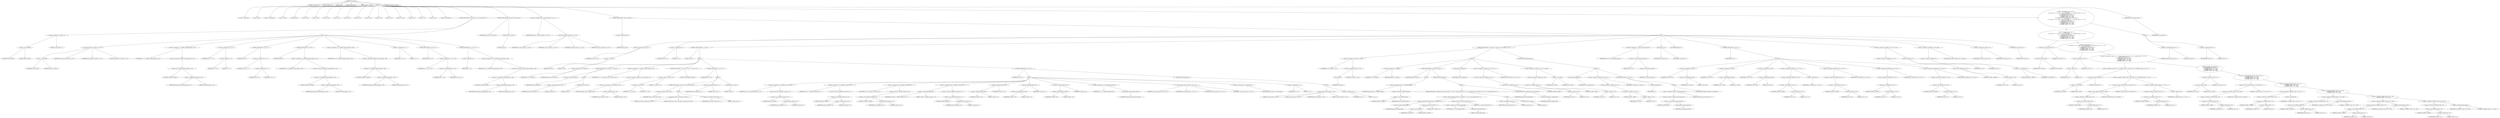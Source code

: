 digraph cache_insert {  
"1000120" [label = "(METHOD,cache_insert)" ]
"1000121" [label = "(PARAM,const char *a1)" ]
"1000122" [label = "(PARAM,_DWORD *a2)" ]
"1000123" [label = "(PARAM,int a3)" ]
"1000124" [label = "(PARAM,unsigned int a4)" ]
"1000125" [label = "(PARAM,unsigned __int16 a5)" ]
"1000126" [label = "(BLOCK,,)" ]
"1000127" [label = "(LOCAL,v7: unsigned int)" ]
"1000128" [label = "(LOCAL,v8: bool)" ]
"1000129" [label = "(LOCAL,v10: unsigned int)" ]
"1000130" [label = "(LOCAL,v11: bool)" ]
"1000131" [label = "(LOCAL,result: int)" ]
"1000132" [label = "(LOCAL,v14: int)" ]
"1000133" [label = "(LOCAL,v15: int)" ]
"1000134" [label = "(LOCAL,v16: int)" ]
"1000135" [label = "(LOCAL,v17: int)" ]
"1000136" [label = "(LOCAL,v18: int)" ]
"1000137" [label = "(LOCAL,v19: int)" ]
"1000138" [label = "(LOCAL,v20: int)" ]
"1000139" [label = "(LOCAL,v21: int)" ]
"1000140" [label = "(LOCAL,v22: int)" ]
"1000141" [label = "(LOCAL,v23: char *)" ]
"1000142" [label = "(LOCAL,v24: int)" ]
"1000143" [label = "(LOCAL,v25: int)" ]
"1000144" [label = "(LOCAL,v26: int)" ]
"1000145" [label = "(LOCAL,v29: _DWORD [ 4 ])" ]
"1000146" [label = "(CONTROL_STRUCTURE,if ( (a5 & 0x980) != 0 ),if ( (a5 & 0x980) != 0 ))" ]
"1000147" [label = "(<operator>.notEquals,(a5 & 0x980) != 0)" ]
"1000148" [label = "(<operator>.and,a5 & 0x980)" ]
"1000149" [label = "(IDENTIFIER,a5,a5 & 0x980)" ]
"1000150" [label = "(LITERAL,0x980,a5 & 0x980)" ]
"1000151" [label = "(LITERAL,0,(a5 & 0x980) != 0)" ]
"1000152" [label = "(BLOCK,,)" ]
"1000153" [label = "(log_query,log_query(a5 | 0x10000, a1, a2, 0))" ]
"1000154" [label = "(<operator>.or,a5 | 0x10000)" ]
"1000155" [label = "(IDENTIFIER,a5,a5 | 0x10000)" ]
"1000156" [label = "(LITERAL,0x10000,a5 | 0x10000)" ]
"1000157" [label = "(IDENTIFIER,a1,log_query(a5 | 0x10000, a1, a2, 0))" ]
"1000158" [label = "(IDENTIFIER,a2,log_query(a5 | 0x10000, a1, a2, 0))" ]
"1000159" [label = "(LITERAL,0,log_query(a5 | 0x10000, a1, a2, 0))" ]
"1000160" [label = "(<operator>.assignment,v7 = *(_DWORD *)(dnsmasq_daemon + 252))" ]
"1000161" [label = "(IDENTIFIER,v7,v7 = *(_DWORD *)(dnsmasq_daemon + 252))" ]
"1000162" [label = "(<operator>.indirection,*(_DWORD *)(dnsmasq_daemon + 252))" ]
"1000163" [label = "(<operator>.cast,(_DWORD *)(dnsmasq_daemon + 252))" ]
"1000164" [label = "(UNKNOWN,_DWORD *,_DWORD *)" ]
"1000165" [label = "(<operator>.addition,dnsmasq_daemon + 252)" ]
"1000166" [label = "(IDENTIFIER,dnsmasq_daemon,dnsmasq_daemon + 252)" ]
"1000167" [label = "(LITERAL,252,dnsmasq_daemon + 252)" ]
"1000168" [label = "(<operator>.assignment,v8 = v7 != 0)" ]
"1000169" [label = "(IDENTIFIER,v8,v8 = v7 != 0)" ]
"1000170" [label = "(<operator>.notEquals,v7 != 0)" ]
"1000171" [label = "(IDENTIFIER,v7,v7 != 0)" ]
"1000172" [label = "(LITERAL,0,v7 != 0)" ]
"1000173" [label = "(CONTROL_STRUCTURE,if ( v7 ),if ( v7 ))" ]
"1000174" [label = "(IDENTIFIER,v7,if ( v7 ))" ]
"1000175" [label = "(<operator>.assignment,v8 = a4 > v7)" ]
"1000176" [label = "(IDENTIFIER,v8,v8 = a4 > v7)" ]
"1000177" [label = "(<operator>.greaterThan,a4 > v7)" ]
"1000178" [label = "(IDENTIFIER,a4,a4 > v7)" ]
"1000179" [label = "(IDENTIFIER,v7,a4 > v7)" ]
"1000180" [label = "(CONTROL_STRUCTURE,if ( v8 ),if ( v8 ))" ]
"1000181" [label = "(IDENTIFIER,v8,if ( v8 ))" ]
"1000182" [label = "(<operator>.assignment,a4 = *(_DWORD *)(dnsmasq_daemon + 252))" ]
"1000183" [label = "(IDENTIFIER,a4,a4 = *(_DWORD *)(dnsmasq_daemon + 252))" ]
"1000184" [label = "(<operator>.indirection,*(_DWORD *)(dnsmasq_daemon + 252))" ]
"1000185" [label = "(<operator>.cast,(_DWORD *)(dnsmasq_daemon + 252))" ]
"1000186" [label = "(UNKNOWN,_DWORD *,_DWORD *)" ]
"1000187" [label = "(<operator>.addition,dnsmasq_daemon + 252)" ]
"1000188" [label = "(IDENTIFIER,dnsmasq_daemon,dnsmasq_daemon + 252)" ]
"1000189" [label = "(LITERAL,252,dnsmasq_daemon + 252)" ]
"1000190" [label = "(<operator>.assignment,v10 = *(_DWORD *)(dnsmasq_daemon + 248))" ]
"1000191" [label = "(IDENTIFIER,v10,v10 = *(_DWORD *)(dnsmasq_daemon + 248))" ]
"1000192" [label = "(<operator>.indirection,*(_DWORD *)(dnsmasq_daemon + 248))" ]
"1000193" [label = "(<operator>.cast,(_DWORD *)(dnsmasq_daemon + 248))" ]
"1000194" [label = "(UNKNOWN,_DWORD *,_DWORD *)" ]
"1000195" [label = "(<operator>.addition,dnsmasq_daemon + 248)" ]
"1000196" [label = "(IDENTIFIER,dnsmasq_daemon,dnsmasq_daemon + 248)" ]
"1000197" [label = "(LITERAL,248,dnsmasq_daemon + 248)" ]
"1000198" [label = "(<operator>.assignment,v11 = 1)" ]
"1000199" [label = "(IDENTIFIER,v11,v11 = 1)" ]
"1000200" [label = "(LITERAL,1,v11 = 1)" ]
"1000201" [label = "(CONTROL_STRUCTURE,if ( v10 ),if ( v10 ))" ]
"1000202" [label = "(IDENTIFIER,v10,if ( v10 ))" ]
"1000203" [label = "(<operator>.assignment,v11 = a4 >= v10)" ]
"1000204" [label = "(IDENTIFIER,v11,v11 = a4 >= v10)" ]
"1000205" [label = "(<operator>.greaterEqualsThan,a4 >= v10)" ]
"1000206" [label = "(IDENTIFIER,a4,a4 >= v10)" ]
"1000207" [label = "(IDENTIFIER,v10,a4 >= v10)" ]
"1000208" [label = "(CONTROL_STRUCTURE,if ( !v11 ),if ( !v11 ))" ]
"1000209" [label = "(<operator>.logicalNot,!v11)" ]
"1000210" [label = "(IDENTIFIER,v11,!v11)" ]
"1000211" [label = "(<operator>.assignment,a4 = *(_DWORD *)(dnsmasq_daemon + 248))" ]
"1000212" [label = "(IDENTIFIER,a4,a4 = *(_DWORD *)(dnsmasq_daemon + 248))" ]
"1000213" [label = "(<operator>.indirection,*(_DWORD *)(dnsmasq_daemon + 248))" ]
"1000214" [label = "(<operator>.cast,(_DWORD *)(dnsmasq_daemon + 248))" ]
"1000215" [label = "(UNKNOWN,_DWORD *,_DWORD *)" ]
"1000216" [label = "(<operator>.addition,dnsmasq_daemon + 248)" ]
"1000217" [label = "(IDENTIFIER,dnsmasq_daemon,dnsmasq_daemon + 248)" ]
"1000218" [label = "(LITERAL,248,dnsmasq_daemon + 248)" ]
"1000219" [label = "(CONTROL_STRUCTURE,if ( insert_error ),if ( insert_error ))" ]
"1000220" [label = "(IDENTIFIER,insert_error,if ( insert_error ))" ]
"1000221" [label = "(RETURN,return 0;,return 0;)" ]
"1000222" [label = "(LITERAL,0,return 0;)" ]
"1000223" [label = "(<operator>.assignment,result = cache_scan_free(a1, a2, a3, a5))" ]
"1000224" [label = "(IDENTIFIER,result,result = cache_scan_free(a1, a2, a3, a5))" ]
"1000225" [label = "(cache_scan_free,cache_scan_free(a1, a2, a3, a5))" ]
"1000226" [label = "(IDENTIFIER,a1,cache_scan_free(a1, a2, a3, a5))" ]
"1000227" [label = "(IDENTIFIER,a2,cache_scan_free(a1, a2, a3, a5))" ]
"1000228" [label = "(IDENTIFIER,a3,cache_scan_free(a1, a2, a3, a5))" ]
"1000229" [label = "(IDENTIFIER,a5,cache_scan_free(a1, a2, a3, a5))" ]
"1000230" [label = "(CONTROL_STRUCTURE,if ( !result ),if ( !result ))" ]
"1000231" [label = "(<operator>.logicalNot,!result)" ]
"1000232" [label = "(IDENTIFIER,result,!result)" ]
"1000233" [label = "(BLOCK,,)" ]
"1000234" [label = "(<operator>.assignment,v14 = a5 & 4)" ]
"1000235" [label = "(IDENTIFIER,v14,v14 = a5 & 4)" ]
"1000236" [label = "(<operator>.and,a5 & 4)" ]
"1000237" [label = "(IDENTIFIER,a5,a5 & 4)" ]
"1000238" [label = "(LITERAL,4,a5 & 4)" ]
"1000239" [label = "(<operator>.assignment,v15 = 0)" ]
"1000240" [label = "(IDENTIFIER,v15,v15 = 0)" ]
"1000241" [label = "(LITERAL,0,v15 = 0)" ]
"1000242" [label = "(CONTROL_STRUCTURE,while ( 1 ),while ( 1 ))" ]
"1000243" [label = "(LITERAL,1,while ( 1 ))" ]
"1000244" [label = "(BLOCK,,)" ]
"1000245" [label = "(<operator>.assignment,v16 = cache_tail)" ]
"1000246" [label = "(IDENTIFIER,v16,v16 = cache_tail)" ]
"1000247" [label = "(IDENTIFIER,cache_tail,v16 = cache_tail)" ]
"1000248" [label = "(CONTROL_STRUCTURE,if ( !cache_tail ),if ( !cache_tail ))" ]
"1000249" [label = "(<operator>.logicalNot,!cache_tail)" ]
"1000250" [label = "(IDENTIFIER,cache_tail,!cache_tail)" ]
"1000251" [label = "(BLOCK,,)" ]
"1000252" [label = "(<operator>.assignment,insert_error = 1)" ]
"1000253" [label = "(IDENTIFIER,insert_error,insert_error = 1)" ]
"1000254" [label = "(LITERAL,1,insert_error = 1)" ]
"1000255" [label = "(RETURN,return 0;,return 0;)" ]
"1000256" [label = "(LITERAL,0,return 0;)" ]
"1000257" [label = "(<operator>.assignment,v17 = *(unsigned __int16 *)(cache_tail + 36))" ]
"1000258" [label = "(IDENTIFIER,v17,v17 = *(unsigned __int16 *)(cache_tail + 36))" ]
"1000259" [label = "(<operator>.indirection,*(unsigned __int16 *)(cache_tail + 36))" ]
"1000260" [label = "(<operator>.cast,(unsigned __int16 *)(cache_tail + 36))" ]
"1000261" [label = "(UNKNOWN,unsigned __int16 *,unsigned __int16 *)" ]
"1000262" [label = "(<operator>.addition,cache_tail + 36)" ]
"1000263" [label = "(IDENTIFIER,cache_tail,cache_tail + 36)" ]
"1000264" [label = "(LITERAL,36,cache_tail + 36)" ]
"1000265" [label = "(CONTROL_STRUCTURE,if ( (v17 & 0xC) == 0 ),if ( (v17 & 0xC) == 0 ))" ]
"1000266" [label = "(<operator>.equals,(v17 & 0xC) == 0)" ]
"1000267" [label = "(<operator>.and,v17 & 0xC)" ]
"1000268" [label = "(IDENTIFIER,v17,v17 & 0xC)" ]
"1000269" [label = "(LITERAL,0xC,v17 & 0xC)" ]
"1000270" [label = "(LITERAL,0,(v17 & 0xC) == 0)" ]
"1000271" [label = "(CONTROL_STRUCTURE,break;,break;)" ]
"1000272" [label = "(CONTROL_STRUCTURE,if ( v15 ),if ( v15 ))" ]
"1000273" [label = "(IDENTIFIER,v15,if ( v15 ))" ]
"1000274" [label = "(BLOCK,,)" ]
"1000275" [label = "(CONTROL_STRUCTURE,if ( !warned_11052 ),if ( !warned_11052 ))" ]
"1000276" [label = "(<operator>.logicalNot,!warned_11052)" ]
"1000277" [label = "(IDENTIFIER,warned_11052,!warned_11052)" ]
"1000278" [label = "(BLOCK,,)" ]
"1000279" [label = "(my_syslog,my_syslog(3, \"Internal error in cache.\"))" ]
"1000280" [label = "(LITERAL,3,my_syslog(3, \"Internal error in cache.\"))" ]
"1000281" [label = "(LITERAL,\"Internal error in cache.\",my_syslog(3, \"Internal error in cache.\"))" ]
"1000282" [label = "(<operator>.assignment,warned_11052 = 1)" ]
"1000283" [label = "(IDENTIFIER,warned_11052,warned_11052 = 1)" ]
"1000284" [label = "(LITERAL,1,warned_11052 = 1)" ]
"1000285" [label = "(<operator>.assignment,insert_error = 1)" ]
"1000286" [label = "(IDENTIFIER,insert_error,insert_error = 1)" ]
"1000287" [label = "(LITERAL,1,insert_error = 1)" ]
"1000288" [label = "(RETURN,return 0;,return 0;)" ]
"1000289" [label = "(LITERAL,0,return 0;)" ]
"1000290" [label = "(CONTROL_STRUCTURE,if ( v14 ),if ( v14 ))" ]
"1000291" [label = "(IDENTIFIER,v14,if ( v14 ))" ]
"1000292" [label = "(BLOCK,,)" ]
"1000293" [label = "(<operator>.assignment,v18 = *(_DWORD *)(cache_tail + 16))" ]
"1000294" [label = "(IDENTIFIER,v18,v18 = *(_DWORD *)(cache_tail + 16))" ]
"1000295" [label = "(<operator>.indirection,*(_DWORD *)(cache_tail + 16))" ]
"1000296" [label = "(<operator>.cast,(_DWORD *)(cache_tail + 16))" ]
"1000297" [label = "(UNKNOWN,_DWORD *,_DWORD *)" ]
"1000298" [label = "(<operator>.addition,cache_tail + 16)" ]
"1000299" [label = "(IDENTIFIER,cache_tail,cache_tail + 16)" ]
"1000300" [label = "(LITERAL,16,cache_tail + 16)" ]
"1000301" [label = "(<operator>.assignment,v19 = *(_DWORD *)(cache_tail + 20))" ]
"1000302" [label = "(IDENTIFIER,v19,v19 = *(_DWORD *)(cache_tail + 20))" ]
"1000303" [label = "(<operator>.indirection,*(_DWORD *)(cache_tail + 20))" ]
"1000304" [label = "(<operator>.cast,(_DWORD *)(cache_tail + 20))" ]
"1000305" [label = "(UNKNOWN,_DWORD *,_DWORD *)" ]
"1000306" [label = "(<operator>.addition,cache_tail + 20)" ]
"1000307" [label = "(IDENTIFIER,cache_tail,cache_tail + 20)" ]
"1000308" [label = "(LITERAL,20,cache_tail + 20)" ]
"1000309" [label = "(<operator>.assignment,v20 = *(_DWORD *)(cache_tail + 24))" ]
"1000310" [label = "(IDENTIFIER,v20,v20 = *(_DWORD *)(cache_tail + 24))" ]
"1000311" [label = "(<operator>.indirection,*(_DWORD *)(cache_tail + 24))" ]
"1000312" [label = "(<operator>.cast,(_DWORD *)(cache_tail + 24))" ]
"1000313" [label = "(UNKNOWN,_DWORD *,_DWORD *)" ]
"1000314" [label = "(<operator>.addition,cache_tail + 24)" ]
"1000315" [label = "(IDENTIFIER,cache_tail,cache_tail + 24)" ]
"1000316" [label = "(LITERAL,24,cache_tail + 24)" ]
"1000317" [label = "(<operator>.assignment,v29[0] = *(_DWORD *)(cache_tail + 12))" ]
"1000318" [label = "(<operator>.indirectIndexAccess,v29[0])" ]
"1000319" [label = "(IDENTIFIER,v29,v29[0] = *(_DWORD *)(cache_tail + 12))" ]
"1000320" [label = "(LITERAL,0,v29[0] = *(_DWORD *)(cache_tail + 12))" ]
"1000321" [label = "(<operator>.indirection,*(_DWORD *)(cache_tail + 12))" ]
"1000322" [label = "(<operator>.cast,(_DWORD *)(cache_tail + 12))" ]
"1000323" [label = "(UNKNOWN,_DWORD *,_DWORD *)" ]
"1000324" [label = "(<operator>.addition,cache_tail + 12)" ]
"1000325" [label = "(IDENTIFIER,cache_tail,cache_tail + 12)" ]
"1000326" [label = "(LITERAL,12,cache_tail + 12)" ]
"1000327" [label = "(<operator>.assignment,v29[1] = v18)" ]
"1000328" [label = "(<operator>.indirectIndexAccess,v29[1])" ]
"1000329" [label = "(IDENTIFIER,v29,v29[1] = v18)" ]
"1000330" [label = "(LITERAL,1,v29[1] = v18)" ]
"1000331" [label = "(IDENTIFIER,v18,v29[1] = v18)" ]
"1000332" [label = "(<operator>.assignment,v29[2] = v19)" ]
"1000333" [label = "(<operator>.indirectIndexAccess,v29[2])" ]
"1000334" [label = "(IDENTIFIER,v29,v29[2] = v19)" ]
"1000335" [label = "(LITERAL,2,v29[2] = v19)" ]
"1000336" [label = "(IDENTIFIER,v19,v29[2] = v19)" ]
"1000337" [label = "(<operator>.assignment,v29[3] = v20)" ]
"1000338" [label = "(<operator>.indirectIndexAccess,v29[3])" ]
"1000339" [label = "(IDENTIFIER,v29,v29[3] = v20)" ]
"1000340" [label = "(LITERAL,3,v29[3] = v20)" ]
"1000341" [label = "(IDENTIFIER,v20,v29[3] = v20)" ]
"1000342" [label = "(<operator>.assignment,v21 = cache_get_name(cache_tail))" ]
"1000343" [label = "(IDENTIFIER,v21,v21 = cache_get_name(cache_tail))" ]
"1000344" [label = "(cache_get_name,cache_get_name(cache_tail))" ]
"1000345" [label = "(IDENTIFIER,cache_tail,cache_get_name(cache_tail))" ]
"1000346" [label = "(cache_scan_free,cache_scan_free(v21, v29, a3, v17))" ]
"1000347" [label = "(IDENTIFIER,v21,cache_scan_free(v21, v29, a3, v17))" ]
"1000348" [label = "(IDENTIFIER,v29,cache_scan_free(v21, v29, a3, v17))" ]
"1000349" [label = "(IDENTIFIER,a3,cache_scan_free(v21, v29, a3, v17))" ]
"1000350" [label = "(IDENTIFIER,v17,cache_scan_free(v21, v29, a3, v17))" ]
"1000351" [label = "(<operator>.preIncrement,++cache_live_freed)" ]
"1000352" [label = "(IDENTIFIER,cache_live_freed,++cache_live_freed)" ]
"1000353" [label = "(<operator>.assignment,v15 = 1)" ]
"1000354" [label = "(IDENTIFIER,v15,v15 = 1)" ]
"1000355" [label = "(LITERAL,1,v15 = 1)" ]
"1000356" [label = "(CONTROL_STRUCTURE,else,else)" ]
"1000357" [label = "(BLOCK,,)" ]
"1000358" [label = "(cache_scan_free,cache_scan_free(0, 0, a3, 0))" ]
"1000359" [label = "(LITERAL,0,cache_scan_free(0, 0, a3, 0))" ]
"1000360" [label = "(LITERAL,0,cache_scan_free(0, 0, a3, 0))" ]
"1000361" [label = "(IDENTIFIER,a3,cache_scan_free(0, 0, a3, 0))" ]
"1000362" [label = "(LITERAL,0,cache_scan_free(0, 0, a3, 0))" ]
"1000363" [label = "(<operator>.assignment,v14 = 1)" ]
"1000364" [label = "(IDENTIFIER,v14,v14 = 1)" ]
"1000365" [label = "(LITERAL,1,v14 = 1)" ]
"1000366" [label = "(CONTROL_STRUCTURE,if ( a1 && strlen(a1) > 0x31 ),if ( a1 && strlen(a1) > 0x31 ))" ]
"1000367" [label = "(<operator>.logicalAnd,a1 && strlen(a1) > 0x31)" ]
"1000368" [label = "(IDENTIFIER,a1,a1 && strlen(a1) > 0x31)" ]
"1000369" [label = "(<operator>.greaterThan,strlen(a1) > 0x31)" ]
"1000370" [label = "(strlen,strlen(a1))" ]
"1000371" [label = "(IDENTIFIER,a1,strlen(a1))" ]
"1000372" [label = "(LITERAL,0x31,strlen(a1) > 0x31)" ]
"1000373" [label = "(BLOCK,,)" ]
"1000374" [label = "(<operator>.assignment,v22 = big_free)" ]
"1000375" [label = "(IDENTIFIER,v22,v22 = big_free)" ]
"1000376" [label = "(IDENTIFIER,big_free,v22 = big_free)" ]
"1000377" [label = "(CONTROL_STRUCTURE,if ( big_free ),if ( big_free ))" ]
"1000378" [label = "(IDENTIFIER,big_free,if ( big_free ))" ]
"1000379" [label = "(BLOCK,,)" ]
"1000380" [label = "(<operator>.assignment,big_free = *(_DWORD *)big_free)" ]
"1000381" [label = "(IDENTIFIER,big_free,big_free = *(_DWORD *)big_free)" ]
"1000382" [label = "(<operator>.indirection,*(_DWORD *)big_free)" ]
"1000383" [label = "(<operator>.cast,(_DWORD *)big_free)" ]
"1000384" [label = "(UNKNOWN,_DWORD *,_DWORD *)" ]
"1000385" [label = "(IDENTIFIER,big_free,(_DWORD *)big_free)" ]
"1000386" [label = "(CONTROL_STRUCTURE,else,else)" ]
"1000387" [label = "(BLOCK,,)" ]
"1000388" [label = "(CONTROL_STRUCTURE,if ( !bignames_left && (a5 & 0x5000) == 0 || (v22 = whine_malloc(1028)) == 0 ),if ( !bignames_left && (a5 & 0x5000) == 0 || (v22 = whine_malloc(1028)) == 0 ))" ]
"1000389" [label = "(<operator>.logicalOr,!bignames_left && (a5 & 0x5000) == 0 || (v22 = whine_malloc(1028)) == 0)" ]
"1000390" [label = "(<operator>.logicalAnd,!bignames_left && (a5 & 0x5000) == 0)" ]
"1000391" [label = "(<operator>.logicalNot,!bignames_left)" ]
"1000392" [label = "(IDENTIFIER,bignames_left,!bignames_left)" ]
"1000393" [label = "(<operator>.equals,(a5 & 0x5000) == 0)" ]
"1000394" [label = "(<operator>.and,a5 & 0x5000)" ]
"1000395" [label = "(IDENTIFIER,a5,a5 & 0x5000)" ]
"1000396" [label = "(LITERAL,0x5000,a5 & 0x5000)" ]
"1000397" [label = "(LITERAL,0,(a5 & 0x5000) == 0)" ]
"1000398" [label = "(<operator>.equals,(v22 = whine_malloc(1028)) == 0)" ]
"1000399" [label = "(<operator>.assignment,v22 = whine_malloc(1028))" ]
"1000400" [label = "(IDENTIFIER,v22,v22 = whine_malloc(1028))" ]
"1000401" [label = "(whine_malloc,whine_malloc(1028))" ]
"1000402" [label = "(LITERAL,1028,whine_malloc(1028))" ]
"1000403" [label = "(LITERAL,0,(v22 = whine_malloc(1028)) == 0)" ]
"1000404" [label = "(BLOCK,,)" ]
"1000405" [label = "(<operator>.assignment,insert_error = 1)" ]
"1000406" [label = "(IDENTIFIER,insert_error,insert_error = 1)" ]
"1000407" [label = "(LITERAL,1,insert_error = 1)" ]
"1000408" [label = "(RETURN,return 0;,return 0;)" ]
"1000409" [label = "(LITERAL,0,return 0;)" ]
"1000410" [label = "(CONTROL_STRUCTURE,if ( bignames_left ),if ( bignames_left ))" ]
"1000411" [label = "(IDENTIFIER,bignames_left,if ( bignames_left ))" ]
"1000412" [label = "(<operator>.preDecrement,--bignames_left)" ]
"1000413" [label = "(IDENTIFIER,bignames_left,--bignames_left)" ]
"1000414" [label = "(cache_unlink,cache_unlink(v16))" ]
"1000415" [label = "(IDENTIFIER,v16,cache_unlink(v16))" ]
"1000416" [label = "(<operator>.assignment,*(_DWORD *)(v16 + 40) = v22)" ]
"1000417" [label = "(<operator>.indirection,*(_DWORD *)(v16 + 40))" ]
"1000418" [label = "(<operator>.cast,(_DWORD *)(v16 + 40))" ]
"1000419" [label = "(UNKNOWN,_DWORD *,_DWORD *)" ]
"1000420" [label = "(<operator>.addition,v16 + 40)" ]
"1000421" [label = "(IDENTIFIER,v16,v16 + 40)" ]
"1000422" [label = "(LITERAL,40,v16 + 40)" ]
"1000423" [label = "(IDENTIFIER,v22,*(_DWORD *)(v16 + 40) = v22)" ]
"1000424" [label = "(<operator>.assignment,*(_WORD *)(v16 + 36) = a5 | 0x200)" ]
"1000425" [label = "(<operator>.indirection,*(_WORD *)(v16 + 36))" ]
"1000426" [label = "(<operator>.cast,(_WORD *)(v16 + 36))" ]
"1000427" [label = "(UNKNOWN,_WORD *,_WORD *)" ]
"1000428" [label = "(<operator>.addition,v16 + 36)" ]
"1000429" [label = "(IDENTIFIER,v16,v16 + 36)" ]
"1000430" [label = "(LITERAL,36,v16 + 36)" ]
"1000431" [label = "(<operator>.or,a5 | 0x200)" ]
"1000432" [label = "(IDENTIFIER,a5,a5 | 0x200)" ]
"1000433" [label = "(LITERAL,0x200,a5 | 0x200)" ]
"1000434" [label = "(CONTROL_STRUCTURE,else,else)" ]
"1000435" [label = "(BLOCK,,)" ]
"1000436" [label = "(cache_unlink,cache_unlink(v16))" ]
"1000437" [label = "(IDENTIFIER,v16,cache_unlink(v16))" ]
"1000438" [label = "(<operator>.assignment,*(_WORD *)(v16 + 36) = a5)" ]
"1000439" [label = "(<operator>.indirection,*(_WORD *)(v16 + 36))" ]
"1000440" [label = "(<operator>.cast,(_WORD *)(v16 + 36))" ]
"1000441" [label = "(UNKNOWN,_WORD *,_WORD *)" ]
"1000442" [label = "(<operator>.addition,v16 + 36)" ]
"1000443" [label = "(IDENTIFIER,v16,v16 + 36)" ]
"1000444" [label = "(LITERAL,36,v16 + 36)" ]
"1000445" [label = "(IDENTIFIER,a5,*(_WORD *)(v16 + 36) = a5)" ]
"1000446" [label = "(CONTROL_STRUCTURE,if ( !a1 ),if ( !a1 ))" ]
"1000447" [label = "(<operator>.logicalNot,!a1)" ]
"1000448" [label = "(IDENTIFIER,a1,!a1)" ]
"1000449" [label = "(BLOCK,,)" ]
"1000450" [label = "(<operator>.assignment,*(_BYTE *)cache_get_name(v16) = 0)" ]
"1000451" [label = "(<operator>.indirection,*(_BYTE *)cache_get_name(v16))" ]
"1000452" [label = "(<operator>.cast,(_BYTE *)cache_get_name(v16))" ]
"1000453" [label = "(UNKNOWN,_BYTE *,_BYTE *)" ]
"1000454" [label = "(cache_get_name,cache_get_name(v16))" ]
"1000455" [label = "(IDENTIFIER,v16,cache_get_name(v16))" ]
"1000456" [label = "(LITERAL,0,*(_BYTE *)cache_get_name(v16) = 0)" ]
"1000457" [label = "(CONTROL_STRUCTURE,goto LABEL_55;,goto LABEL_55;)" ]
"1000458" [label = "(<operator>.assignment,v23 = (char *)cache_get_name(v16))" ]
"1000459" [label = "(IDENTIFIER,v23,v23 = (char *)cache_get_name(v16))" ]
"1000460" [label = "(<operator>.cast,(char *)cache_get_name(v16))" ]
"1000461" [label = "(UNKNOWN,char *,char *)" ]
"1000462" [label = "(cache_get_name,cache_get_name(v16))" ]
"1000463" [label = "(IDENTIFIER,v16,cache_get_name(v16))" ]
"1000464" [label = "(strcpy,strcpy(v23, a1))" ]
"1000465" [label = "(IDENTIFIER,v23,strcpy(v23, a1))" ]
"1000466" [label = "(IDENTIFIER,a1,strcpy(v23, a1))" ]
"1000467" [label = "(JUMP_TARGET,LABEL_55)" ]
"1000468" [label = "(CONTROL_STRUCTURE,if ( a2 ),if ( a2 ))" ]
"1000469" [label = "(IDENTIFIER,a2,if ( a2 ))" ]
"1000470" [label = "(BLOCK,,)" ]
"1000471" [label = "(<operator>.assignment,v24 = a2[1])" ]
"1000472" [label = "(IDENTIFIER,v24,v24 = a2[1])" ]
"1000473" [label = "(<operator>.indirectIndexAccess,a2[1])" ]
"1000474" [label = "(IDENTIFIER,a2,v24 = a2[1])" ]
"1000475" [label = "(LITERAL,1,v24 = a2[1])" ]
"1000476" [label = "(<operator>.assignment,v25 = a2[2])" ]
"1000477" [label = "(IDENTIFIER,v25,v25 = a2[2])" ]
"1000478" [label = "(<operator>.indirectIndexAccess,a2[2])" ]
"1000479" [label = "(IDENTIFIER,a2,v25 = a2[2])" ]
"1000480" [label = "(LITERAL,2,v25 = a2[2])" ]
"1000481" [label = "(<operator>.assignment,v26 = a2[3])" ]
"1000482" [label = "(IDENTIFIER,v26,v26 = a2[3])" ]
"1000483" [label = "(<operator>.indirectIndexAccess,a2[3])" ]
"1000484" [label = "(IDENTIFIER,a2,v26 = a2[3])" ]
"1000485" [label = "(LITERAL,3,v26 = a2[3])" ]
"1000486" [label = "(<operator>.assignment,*(_DWORD *)(v16 + 12) = *a2)" ]
"1000487" [label = "(<operator>.indirection,*(_DWORD *)(v16 + 12))" ]
"1000488" [label = "(<operator>.cast,(_DWORD *)(v16 + 12))" ]
"1000489" [label = "(UNKNOWN,_DWORD *,_DWORD *)" ]
"1000490" [label = "(<operator>.addition,v16 + 12)" ]
"1000491" [label = "(IDENTIFIER,v16,v16 + 12)" ]
"1000492" [label = "(LITERAL,12,v16 + 12)" ]
"1000493" [label = "(<operator>.indirection,*a2)" ]
"1000494" [label = "(IDENTIFIER,a2,*(_DWORD *)(v16 + 12) = *a2)" ]
"1000495" [label = "(<operator>.assignment,*(_DWORD *)(v16 + 16) = v24)" ]
"1000496" [label = "(<operator>.indirection,*(_DWORD *)(v16 + 16))" ]
"1000497" [label = "(<operator>.cast,(_DWORD *)(v16 + 16))" ]
"1000498" [label = "(UNKNOWN,_DWORD *,_DWORD *)" ]
"1000499" [label = "(<operator>.addition,v16 + 16)" ]
"1000500" [label = "(IDENTIFIER,v16,v16 + 16)" ]
"1000501" [label = "(LITERAL,16,v16 + 16)" ]
"1000502" [label = "(IDENTIFIER,v24,*(_DWORD *)(v16 + 16) = v24)" ]
"1000503" [label = "(<operator>.assignment,*(_DWORD *)(v16 + 20) = v25)" ]
"1000504" [label = "(<operator>.indirection,*(_DWORD *)(v16 + 20))" ]
"1000505" [label = "(<operator>.cast,(_DWORD *)(v16 + 20))" ]
"1000506" [label = "(UNKNOWN,_DWORD *,_DWORD *)" ]
"1000507" [label = "(<operator>.addition,v16 + 20)" ]
"1000508" [label = "(IDENTIFIER,v16,v16 + 20)" ]
"1000509" [label = "(LITERAL,20,v16 + 20)" ]
"1000510" [label = "(IDENTIFIER,v25,*(_DWORD *)(v16 + 20) = v25)" ]
"1000511" [label = "(<operator>.assignment,*(_DWORD *)(v16 + 24) = v26)" ]
"1000512" [label = "(<operator>.indirection,*(_DWORD *)(v16 + 24))" ]
"1000513" [label = "(<operator>.cast,(_DWORD *)(v16 + 24))" ]
"1000514" [label = "(UNKNOWN,_DWORD *,_DWORD *)" ]
"1000515" [label = "(<operator>.addition,v16 + 24)" ]
"1000516" [label = "(IDENTIFIER,v16,v16 + 24)" ]
"1000517" [label = "(LITERAL,24,v16 + 24)" ]
"1000518" [label = "(IDENTIFIER,v26,*(_DWORD *)(v16 + 24) = v26)" ]
"1000519" [label = "(<operator>.assignment,*(_DWORD *)(v16 + 28) = a4 + a3)" ]
"1000520" [label = "(<operator>.indirection,*(_DWORD *)(v16 + 28))" ]
"1000521" [label = "(<operator>.cast,(_DWORD *)(v16 + 28))" ]
"1000522" [label = "(UNKNOWN,_DWORD *,_DWORD *)" ]
"1000523" [label = "(<operator>.addition,v16 + 28)" ]
"1000524" [label = "(IDENTIFIER,v16,v16 + 28)" ]
"1000525" [label = "(LITERAL,28,v16 + 28)" ]
"1000526" [label = "(<operator>.addition,a4 + a3)" ]
"1000527" [label = "(IDENTIFIER,a4,a4 + a3)" ]
"1000528" [label = "(IDENTIFIER,a3,a4 + a3)" ]
"1000529" [label = "(<operator>.assignment,*(_DWORD *)v16 = new_chain)" ]
"1000530" [label = "(<operator>.indirection,*(_DWORD *)v16)" ]
"1000531" [label = "(<operator>.cast,(_DWORD *)v16)" ]
"1000532" [label = "(UNKNOWN,_DWORD *,_DWORD *)" ]
"1000533" [label = "(IDENTIFIER,v16,(_DWORD *)v16)" ]
"1000534" [label = "(IDENTIFIER,new_chain,*(_DWORD *)v16 = new_chain)" ]
"1000535" [label = "(<operator>.assignment,new_chain = v16)" ]
"1000536" [label = "(IDENTIFIER,new_chain,new_chain = v16)" ]
"1000537" [label = "(IDENTIFIER,v16,new_chain = v16)" ]
"1000538" [label = "(RETURN,return v16;,return v16;)" ]
"1000539" [label = "(IDENTIFIER,v16,return v16;)" ]
"1000540" [label = "(CONTROL_STRUCTURE,if ( (a5 & 0x180) == 0\n    || (a5 & 8) == 0\n    || ((a5 & 0x80) == 0 || (*(_WORD *)(result + 36) & 0x80) == 0 || *(_DWORD *)(result + 12) != *a2)\n    && ((a5 & 0x100) == 0\n     || (*(_WORD *)(result + 36) & 0x100) == 0\n     || *(_DWORD *)(result + 12) != *a2\n     || *(_DWORD *)(result + 16) != a2[1]\n     || *(_DWORD *)(result + 20) != a2[2]\n     || *(_DWORD *)(result + 24) != a2[3]) ),if ( (a5 & 0x180) == 0\n    || (a5 & 8) == 0\n    || ((a5 & 0x80) == 0 || (*(_WORD *)(result + 36) & 0x80) == 0 || *(_DWORD *)(result + 12) != *a2)\n    && ((a5 & 0x100) == 0\n     || (*(_WORD *)(result + 36) & 0x100) == 0\n     || *(_DWORD *)(result + 12) != *a2\n     || *(_DWORD *)(result + 16) != a2[1]\n     || *(_DWORD *)(result + 20) != a2[2]\n     || *(_DWORD *)(result + 24) != a2[3]) ))" ]
"1000541" [label = "(<operator>.logicalOr,(a5 & 0x180) == 0\n    || (a5 & 8) == 0\n    || ((a5 & 0x80) == 0 || (*(_WORD *)(result + 36) & 0x80) == 0 || *(_DWORD *)(result + 12) != *a2)\n    && ((a5 & 0x100) == 0\n     || (*(_WORD *)(result + 36) & 0x100) == 0\n     || *(_DWORD *)(result + 12) != *a2\n     || *(_DWORD *)(result + 16) != a2[1]\n     || *(_DWORD *)(result + 20) != a2[2]\n     || *(_DWORD *)(result + 24) != a2[3]))" ]
"1000542" [label = "(<operator>.equals,(a5 & 0x180) == 0)" ]
"1000543" [label = "(<operator>.and,a5 & 0x180)" ]
"1000544" [label = "(IDENTIFIER,a5,a5 & 0x180)" ]
"1000545" [label = "(LITERAL,0x180,a5 & 0x180)" ]
"1000546" [label = "(LITERAL,0,(a5 & 0x180) == 0)" ]
"1000547" [label = "(<operator>.logicalOr,(a5 & 8) == 0\n    || ((a5 & 0x80) == 0 || (*(_WORD *)(result + 36) & 0x80) == 0 || *(_DWORD *)(result + 12) != *a2)\n    && ((a5 & 0x100) == 0\n     || (*(_WORD *)(result + 36) & 0x100) == 0\n     || *(_DWORD *)(result + 12) != *a2\n     || *(_DWORD *)(result + 16) != a2[1]\n     || *(_DWORD *)(result + 20) != a2[2]\n     || *(_DWORD *)(result + 24) != a2[3]))" ]
"1000548" [label = "(<operator>.equals,(a5 & 8) == 0)" ]
"1000549" [label = "(<operator>.and,a5 & 8)" ]
"1000550" [label = "(IDENTIFIER,a5,a5 & 8)" ]
"1000551" [label = "(LITERAL,8,a5 & 8)" ]
"1000552" [label = "(LITERAL,0,(a5 & 8) == 0)" ]
"1000553" [label = "(<operator>.logicalAnd,((a5 & 0x80) == 0 || (*(_WORD *)(result + 36) & 0x80) == 0 || *(_DWORD *)(result + 12) != *a2)\n    && ((a5 & 0x100) == 0\n     || (*(_WORD *)(result + 36) & 0x100) == 0\n     || *(_DWORD *)(result + 12) != *a2\n     || *(_DWORD *)(result + 16) != a2[1]\n     || *(_DWORD *)(result + 20) != a2[2]\n     || *(_DWORD *)(result + 24) != a2[3]))" ]
"1000554" [label = "(<operator>.logicalOr,(a5 & 0x80) == 0 || (*(_WORD *)(result + 36) & 0x80) == 0 || *(_DWORD *)(result + 12) != *a2)" ]
"1000555" [label = "(<operator>.equals,(a5 & 0x80) == 0)" ]
"1000556" [label = "(<operator>.and,a5 & 0x80)" ]
"1000557" [label = "(IDENTIFIER,a5,a5 & 0x80)" ]
"1000558" [label = "(LITERAL,0x80,a5 & 0x80)" ]
"1000559" [label = "(LITERAL,0,(a5 & 0x80) == 0)" ]
"1000560" [label = "(<operator>.logicalOr,(*(_WORD *)(result + 36) & 0x80) == 0 || *(_DWORD *)(result + 12) != *a2)" ]
"1000561" [label = "(<operator>.equals,(*(_WORD *)(result + 36) & 0x80) == 0)" ]
"1000562" [label = "(<operator>.and,*(_WORD *)(result + 36) & 0x80)" ]
"1000563" [label = "(<operator>.indirection,*(_WORD *)(result + 36))" ]
"1000564" [label = "(<operator>.cast,(_WORD *)(result + 36))" ]
"1000565" [label = "(UNKNOWN,_WORD *,_WORD *)" ]
"1000566" [label = "(<operator>.addition,result + 36)" ]
"1000567" [label = "(IDENTIFIER,result,result + 36)" ]
"1000568" [label = "(LITERAL,36,result + 36)" ]
"1000569" [label = "(LITERAL,0x80,*(_WORD *)(result + 36) & 0x80)" ]
"1000570" [label = "(LITERAL,0,(*(_WORD *)(result + 36) & 0x80) == 0)" ]
"1000571" [label = "(<operator>.notEquals,*(_DWORD *)(result + 12) != *a2)" ]
"1000572" [label = "(<operator>.indirection,*(_DWORD *)(result + 12))" ]
"1000573" [label = "(<operator>.cast,(_DWORD *)(result + 12))" ]
"1000574" [label = "(UNKNOWN,_DWORD *,_DWORD *)" ]
"1000575" [label = "(<operator>.addition,result + 12)" ]
"1000576" [label = "(IDENTIFIER,result,result + 12)" ]
"1000577" [label = "(LITERAL,12,result + 12)" ]
"1000578" [label = "(<operator>.indirection,*a2)" ]
"1000579" [label = "(IDENTIFIER,a2,*(_DWORD *)(result + 12) != *a2)" ]
"1000580" [label = "(<operator>.logicalOr,(a5 & 0x100) == 0\n     || (*(_WORD *)(result + 36) & 0x100) == 0\n     || *(_DWORD *)(result + 12) != *a2\n     || *(_DWORD *)(result + 16) != a2[1]\n     || *(_DWORD *)(result + 20) != a2[2]\n     || *(_DWORD *)(result + 24) != a2[3])" ]
"1000581" [label = "(<operator>.equals,(a5 & 0x100) == 0)" ]
"1000582" [label = "(<operator>.and,a5 & 0x100)" ]
"1000583" [label = "(IDENTIFIER,a5,a5 & 0x100)" ]
"1000584" [label = "(LITERAL,0x100,a5 & 0x100)" ]
"1000585" [label = "(LITERAL,0,(a5 & 0x100) == 0)" ]
"1000586" [label = "(<operator>.logicalOr,(*(_WORD *)(result + 36) & 0x100) == 0\n     || *(_DWORD *)(result + 12) != *a2\n     || *(_DWORD *)(result + 16) != a2[1]\n     || *(_DWORD *)(result + 20) != a2[2]\n     || *(_DWORD *)(result + 24) != a2[3])" ]
"1000587" [label = "(<operator>.equals,(*(_WORD *)(result + 36) & 0x100) == 0)" ]
"1000588" [label = "(<operator>.and,*(_WORD *)(result + 36) & 0x100)" ]
"1000589" [label = "(<operator>.indirection,*(_WORD *)(result + 36))" ]
"1000590" [label = "(<operator>.cast,(_WORD *)(result + 36))" ]
"1000591" [label = "(UNKNOWN,_WORD *,_WORD *)" ]
"1000592" [label = "(<operator>.addition,result + 36)" ]
"1000593" [label = "(IDENTIFIER,result,result + 36)" ]
"1000594" [label = "(LITERAL,36,result + 36)" ]
"1000595" [label = "(LITERAL,0x100,*(_WORD *)(result + 36) & 0x100)" ]
"1000596" [label = "(LITERAL,0,(*(_WORD *)(result + 36) & 0x100) == 0)" ]
"1000597" [label = "(<operator>.logicalOr,*(_DWORD *)(result + 12) != *a2\n     || *(_DWORD *)(result + 16) != a2[1]\n     || *(_DWORD *)(result + 20) != a2[2]\n     || *(_DWORD *)(result + 24) != a2[3])" ]
"1000598" [label = "(<operator>.notEquals,*(_DWORD *)(result + 12) != *a2)" ]
"1000599" [label = "(<operator>.indirection,*(_DWORD *)(result + 12))" ]
"1000600" [label = "(<operator>.cast,(_DWORD *)(result + 12))" ]
"1000601" [label = "(UNKNOWN,_DWORD *,_DWORD *)" ]
"1000602" [label = "(<operator>.addition,result + 12)" ]
"1000603" [label = "(IDENTIFIER,result,result + 12)" ]
"1000604" [label = "(LITERAL,12,result + 12)" ]
"1000605" [label = "(<operator>.indirection,*a2)" ]
"1000606" [label = "(IDENTIFIER,a2,*(_DWORD *)(result + 12) != *a2)" ]
"1000607" [label = "(<operator>.logicalOr,*(_DWORD *)(result + 16) != a2[1]\n     || *(_DWORD *)(result + 20) != a2[2]\n     || *(_DWORD *)(result + 24) != a2[3])" ]
"1000608" [label = "(<operator>.notEquals,*(_DWORD *)(result + 16) != a2[1])" ]
"1000609" [label = "(<operator>.indirection,*(_DWORD *)(result + 16))" ]
"1000610" [label = "(<operator>.cast,(_DWORD *)(result + 16))" ]
"1000611" [label = "(UNKNOWN,_DWORD *,_DWORD *)" ]
"1000612" [label = "(<operator>.addition,result + 16)" ]
"1000613" [label = "(IDENTIFIER,result,result + 16)" ]
"1000614" [label = "(LITERAL,16,result + 16)" ]
"1000615" [label = "(<operator>.indirectIndexAccess,a2[1])" ]
"1000616" [label = "(IDENTIFIER,a2,*(_DWORD *)(result + 16) != a2[1])" ]
"1000617" [label = "(LITERAL,1,*(_DWORD *)(result + 16) != a2[1])" ]
"1000618" [label = "(<operator>.logicalOr,*(_DWORD *)(result + 20) != a2[2]\n     || *(_DWORD *)(result + 24) != a2[3])" ]
"1000619" [label = "(<operator>.notEquals,*(_DWORD *)(result + 20) != a2[2])" ]
"1000620" [label = "(<operator>.indirection,*(_DWORD *)(result + 20))" ]
"1000621" [label = "(<operator>.cast,(_DWORD *)(result + 20))" ]
"1000622" [label = "(UNKNOWN,_DWORD *,_DWORD *)" ]
"1000623" [label = "(<operator>.addition,result + 20)" ]
"1000624" [label = "(IDENTIFIER,result,result + 20)" ]
"1000625" [label = "(LITERAL,20,result + 20)" ]
"1000626" [label = "(<operator>.indirectIndexAccess,a2[2])" ]
"1000627" [label = "(IDENTIFIER,a2,*(_DWORD *)(result + 20) != a2[2])" ]
"1000628" [label = "(LITERAL,2,*(_DWORD *)(result + 20) != a2[2])" ]
"1000629" [label = "(<operator>.notEquals,*(_DWORD *)(result + 24) != a2[3])" ]
"1000630" [label = "(<operator>.indirection,*(_DWORD *)(result + 24))" ]
"1000631" [label = "(<operator>.cast,(_DWORD *)(result + 24))" ]
"1000632" [label = "(UNKNOWN,_DWORD *,_DWORD *)" ]
"1000633" [label = "(<operator>.addition,result + 24)" ]
"1000634" [label = "(IDENTIFIER,result,result + 24)" ]
"1000635" [label = "(LITERAL,24,result + 24)" ]
"1000636" [label = "(<operator>.indirectIndexAccess,a2[3])" ]
"1000637" [label = "(IDENTIFIER,a2,*(_DWORD *)(result + 24) != a2[3])" ]
"1000638" [label = "(LITERAL,3,*(_DWORD *)(result + 24) != a2[3])" ]
"1000639" [label = "(BLOCK,,)" ]
"1000640" [label = "(<operator>.assignment,insert_error = 1)" ]
"1000641" [label = "(IDENTIFIER,insert_error,insert_error = 1)" ]
"1000642" [label = "(LITERAL,1,insert_error = 1)" ]
"1000643" [label = "(<operator>.assignment,result = 0)" ]
"1000644" [label = "(IDENTIFIER,result,result = 0)" ]
"1000645" [label = "(LITERAL,0,result = 0)" ]
"1000646" [label = "(RETURN,return result;,return result;)" ]
"1000647" [label = "(IDENTIFIER,result,return result;)" ]
"1000648" [label = "(METHOD_RETURN,int __fastcall)" ]
  "1000120" -> "1000121" 
  "1000120" -> "1000122" 
  "1000120" -> "1000123" 
  "1000120" -> "1000124" 
  "1000120" -> "1000125" 
  "1000120" -> "1000126" 
  "1000120" -> "1000648" 
  "1000126" -> "1000127" 
  "1000126" -> "1000128" 
  "1000126" -> "1000129" 
  "1000126" -> "1000130" 
  "1000126" -> "1000131" 
  "1000126" -> "1000132" 
  "1000126" -> "1000133" 
  "1000126" -> "1000134" 
  "1000126" -> "1000135" 
  "1000126" -> "1000136" 
  "1000126" -> "1000137" 
  "1000126" -> "1000138" 
  "1000126" -> "1000139" 
  "1000126" -> "1000140" 
  "1000126" -> "1000141" 
  "1000126" -> "1000142" 
  "1000126" -> "1000143" 
  "1000126" -> "1000144" 
  "1000126" -> "1000145" 
  "1000126" -> "1000146" 
  "1000126" -> "1000219" 
  "1000126" -> "1000223" 
  "1000126" -> "1000230" 
  "1000126" -> "1000540" 
  "1000126" -> "1000646" 
  "1000146" -> "1000147" 
  "1000146" -> "1000152" 
  "1000147" -> "1000148" 
  "1000147" -> "1000151" 
  "1000148" -> "1000149" 
  "1000148" -> "1000150" 
  "1000152" -> "1000153" 
  "1000152" -> "1000160" 
  "1000152" -> "1000168" 
  "1000152" -> "1000173" 
  "1000152" -> "1000180" 
  "1000152" -> "1000190" 
  "1000152" -> "1000198" 
  "1000152" -> "1000201" 
  "1000152" -> "1000208" 
  "1000153" -> "1000154" 
  "1000153" -> "1000157" 
  "1000153" -> "1000158" 
  "1000153" -> "1000159" 
  "1000154" -> "1000155" 
  "1000154" -> "1000156" 
  "1000160" -> "1000161" 
  "1000160" -> "1000162" 
  "1000162" -> "1000163" 
  "1000163" -> "1000164" 
  "1000163" -> "1000165" 
  "1000165" -> "1000166" 
  "1000165" -> "1000167" 
  "1000168" -> "1000169" 
  "1000168" -> "1000170" 
  "1000170" -> "1000171" 
  "1000170" -> "1000172" 
  "1000173" -> "1000174" 
  "1000173" -> "1000175" 
  "1000175" -> "1000176" 
  "1000175" -> "1000177" 
  "1000177" -> "1000178" 
  "1000177" -> "1000179" 
  "1000180" -> "1000181" 
  "1000180" -> "1000182" 
  "1000182" -> "1000183" 
  "1000182" -> "1000184" 
  "1000184" -> "1000185" 
  "1000185" -> "1000186" 
  "1000185" -> "1000187" 
  "1000187" -> "1000188" 
  "1000187" -> "1000189" 
  "1000190" -> "1000191" 
  "1000190" -> "1000192" 
  "1000192" -> "1000193" 
  "1000193" -> "1000194" 
  "1000193" -> "1000195" 
  "1000195" -> "1000196" 
  "1000195" -> "1000197" 
  "1000198" -> "1000199" 
  "1000198" -> "1000200" 
  "1000201" -> "1000202" 
  "1000201" -> "1000203" 
  "1000203" -> "1000204" 
  "1000203" -> "1000205" 
  "1000205" -> "1000206" 
  "1000205" -> "1000207" 
  "1000208" -> "1000209" 
  "1000208" -> "1000211" 
  "1000209" -> "1000210" 
  "1000211" -> "1000212" 
  "1000211" -> "1000213" 
  "1000213" -> "1000214" 
  "1000214" -> "1000215" 
  "1000214" -> "1000216" 
  "1000216" -> "1000217" 
  "1000216" -> "1000218" 
  "1000219" -> "1000220" 
  "1000219" -> "1000221" 
  "1000221" -> "1000222" 
  "1000223" -> "1000224" 
  "1000223" -> "1000225" 
  "1000225" -> "1000226" 
  "1000225" -> "1000227" 
  "1000225" -> "1000228" 
  "1000225" -> "1000229" 
  "1000230" -> "1000231" 
  "1000230" -> "1000233" 
  "1000231" -> "1000232" 
  "1000233" -> "1000234" 
  "1000233" -> "1000239" 
  "1000233" -> "1000242" 
  "1000233" -> "1000366" 
  "1000233" -> "1000458" 
  "1000233" -> "1000464" 
  "1000233" -> "1000467" 
  "1000233" -> "1000468" 
  "1000233" -> "1000519" 
  "1000233" -> "1000529" 
  "1000233" -> "1000535" 
  "1000233" -> "1000538" 
  "1000234" -> "1000235" 
  "1000234" -> "1000236" 
  "1000236" -> "1000237" 
  "1000236" -> "1000238" 
  "1000239" -> "1000240" 
  "1000239" -> "1000241" 
  "1000242" -> "1000243" 
  "1000242" -> "1000244" 
  "1000244" -> "1000245" 
  "1000244" -> "1000248" 
  "1000244" -> "1000257" 
  "1000244" -> "1000265" 
  "1000244" -> "1000272" 
  "1000244" -> "1000290" 
  "1000245" -> "1000246" 
  "1000245" -> "1000247" 
  "1000248" -> "1000249" 
  "1000248" -> "1000251" 
  "1000249" -> "1000250" 
  "1000251" -> "1000252" 
  "1000251" -> "1000255" 
  "1000252" -> "1000253" 
  "1000252" -> "1000254" 
  "1000255" -> "1000256" 
  "1000257" -> "1000258" 
  "1000257" -> "1000259" 
  "1000259" -> "1000260" 
  "1000260" -> "1000261" 
  "1000260" -> "1000262" 
  "1000262" -> "1000263" 
  "1000262" -> "1000264" 
  "1000265" -> "1000266" 
  "1000265" -> "1000271" 
  "1000266" -> "1000267" 
  "1000266" -> "1000270" 
  "1000267" -> "1000268" 
  "1000267" -> "1000269" 
  "1000272" -> "1000273" 
  "1000272" -> "1000274" 
  "1000274" -> "1000275" 
  "1000274" -> "1000285" 
  "1000274" -> "1000288" 
  "1000275" -> "1000276" 
  "1000275" -> "1000278" 
  "1000276" -> "1000277" 
  "1000278" -> "1000279" 
  "1000278" -> "1000282" 
  "1000279" -> "1000280" 
  "1000279" -> "1000281" 
  "1000282" -> "1000283" 
  "1000282" -> "1000284" 
  "1000285" -> "1000286" 
  "1000285" -> "1000287" 
  "1000288" -> "1000289" 
  "1000290" -> "1000291" 
  "1000290" -> "1000292" 
  "1000290" -> "1000356" 
  "1000292" -> "1000293" 
  "1000292" -> "1000301" 
  "1000292" -> "1000309" 
  "1000292" -> "1000317" 
  "1000292" -> "1000327" 
  "1000292" -> "1000332" 
  "1000292" -> "1000337" 
  "1000292" -> "1000342" 
  "1000292" -> "1000346" 
  "1000292" -> "1000351" 
  "1000292" -> "1000353" 
  "1000293" -> "1000294" 
  "1000293" -> "1000295" 
  "1000295" -> "1000296" 
  "1000296" -> "1000297" 
  "1000296" -> "1000298" 
  "1000298" -> "1000299" 
  "1000298" -> "1000300" 
  "1000301" -> "1000302" 
  "1000301" -> "1000303" 
  "1000303" -> "1000304" 
  "1000304" -> "1000305" 
  "1000304" -> "1000306" 
  "1000306" -> "1000307" 
  "1000306" -> "1000308" 
  "1000309" -> "1000310" 
  "1000309" -> "1000311" 
  "1000311" -> "1000312" 
  "1000312" -> "1000313" 
  "1000312" -> "1000314" 
  "1000314" -> "1000315" 
  "1000314" -> "1000316" 
  "1000317" -> "1000318" 
  "1000317" -> "1000321" 
  "1000318" -> "1000319" 
  "1000318" -> "1000320" 
  "1000321" -> "1000322" 
  "1000322" -> "1000323" 
  "1000322" -> "1000324" 
  "1000324" -> "1000325" 
  "1000324" -> "1000326" 
  "1000327" -> "1000328" 
  "1000327" -> "1000331" 
  "1000328" -> "1000329" 
  "1000328" -> "1000330" 
  "1000332" -> "1000333" 
  "1000332" -> "1000336" 
  "1000333" -> "1000334" 
  "1000333" -> "1000335" 
  "1000337" -> "1000338" 
  "1000337" -> "1000341" 
  "1000338" -> "1000339" 
  "1000338" -> "1000340" 
  "1000342" -> "1000343" 
  "1000342" -> "1000344" 
  "1000344" -> "1000345" 
  "1000346" -> "1000347" 
  "1000346" -> "1000348" 
  "1000346" -> "1000349" 
  "1000346" -> "1000350" 
  "1000351" -> "1000352" 
  "1000353" -> "1000354" 
  "1000353" -> "1000355" 
  "1000356" -> "1000357" 
  "1000357" -> "1000358" 
  "1000357" -> "1000363" 
  "1000358" -> "1000359" 
  "1000358" -> "1000360" 
  "1000358" -> "1000361" 
  "1000358" -> "1000362" 
  "1000363" -> "1000364" 
  "1000363" -> "1000365" 
  "1000366" -> "1000367" 
  "1000366" -> "1000373" 
  "1000366" -> "1000434" 
  "1000367" -> "1000368" 
  "1000367" -> "1000369" 
  "1000369" -> "1000370" 
  "1000369" -> "1000372" 
  "1000370" -> "1000371" 
  "1000373" -> "1000374" 
  "1000373" -> "1000377" 
  "1000373" -> "1000414" 
  "1000373" -> "1000416" 
  "1000373" -> "1000424" 
  "1000374" -> "1000375" 
  "1000374" -> "1000376" 
  "1000377" -> "1000378" 
  "1000377" -> "1000379" 
  "1000377" -> "1000386" 
  "1000379" -> "1000380" 
  "1000380" -> "1000381" 
  "1000380" -> "1000382" 
  "1000382" -> "1000383" 
  "1000383" -> "1000384" 
  "1000383" -> "1000385" 
  "1000386" -> "1000387" 
  "1000387" -> "1000388" 
  "1000387" -> "1000410" 
  "1000388" -> "1000389" 
  "1000388" -> "1000404" 
  "1000389" -> "1000390" 
  "1000389" -> "1000398" 
  "1000390" -> "1000391" 
  "1000390" -> "1000393" 
  "1000391" -> "1000392" 
  "1000393" -> "1000394" 
  "1000393" -> "1000397" 
  "1000394" -> "1000395" 
  "1000394" -> "1000396" 
  "1000398" -> "1000399" 
  "1000398" -> "1000403" 
  "1000399" -> "1000400" 
  "1000399" -> "1000401" 
  "1000401" -> "1000402" 
  "1000404" -> "1000405" 
  "1000404" -> "1000408" 
  "1000405" -> "1000406" 
  "1000405" -> "1000407" 
  "1000408" -> "1000409" 
  "1000410" -> "1000411" 
  "1000410" -> "1000412" 
  "1000412" -> "1000413" 
  "1000414" -> "1000415" 
  "1000416" -> "1000417" 
  "1000416" -> "1000423" 
  "1000417" -> "1000418" 
  "1000418" -> "1000419" 
  "1000418" -> "1000420" 
  "1000420" -> "1000421" 
  "1000420" -> "1000422" 
  "1000424" -> "1000425" 
  "1000424" -> "1000431" 
  "1000425" -> "1000426" 
  "1000426" -> "1000427" 
  "1000426" -> "1000428" 
  "1000428" -> "1000429" 
  "1000428" -> "1000430" 
  "1000431" -> "1000432" 
  "1000431" -> "1000433" 
  "1000434" -> "1000435" 
  "1000435" -> "1000436" 
  "1000435" -> "1000438" 
  "1000435" -> "1000446" 
  "1000436" -> "1000437" 
  "1000438" -> "1000439" 
  "1000438" -> "1000445" 
  "1000439" -> "1000440" 
  "1000440" -> "1000441" 
  "1000440" -> "1000442" 
  "1000442" -> "1000443" 
  "1000442" -> "1000444" 
  "1000446" -> "1000447" 
  "1000446" -> "1000449" 
  "1000447" -> "1000448" 
  "1000449" -> "1000450" 
  "1000449" -> "1000457" 
  "1000450" -> "1000451" 
  "1000450" -> "1000456" 
  "1000451" -> "1000452" 
  "1000452" -> "1000453" 
  "1000452" -> "1000454" 
  "1000454" -> "1000455" 
  "1000458" -> "1000459" 
  "1000458" -> "1000460" 
  "1000460" -> "1000461" 
  "1000460" -> "1000462" 
  "1000462" -> "1000463" 
  "1000464" -> "1000465" 
  "1000464" -> "1000466" 
  "1000468" -> "1000469" 
  "1000468" -> "1000470" 
  "1000470" -> "1000471" 
  "1000470" -> "1000476" 
  "1000470" -> "1000481" 
  "1000470" -> "1000486" 
  "1000470" -> "1000495" 
  "1000470" -> "1000503" 
  "1000470" -> "1000511" 
  "1000471" -> "1000472" 
  "1000471" -> "1000473" 
  "1000473" -> "1000474" 
  "1000473" -> "1000475" 
  "1000476" -> "1000477" 
  "1000476" -> "1000478" 
  "1000478" -> "1000479" 
  "1000478" -> "1000480" 
  "1000481" -> "1000482" 
  "1000481" -> "1000483" 
  "1000483" -> "1000484" 
  "1000483" -> "1000485" 
  "1000486" -> "1000487" 
  "1000486" -> "1000493" 
  "1000487" -> "1000488" 
  "1000488" -> "1000489" 
  "1000488" -> "1000490" 
  "1000490" -> "1000491" 
  "1000490" -> "1000492" 
  "1000493" -> "1000494" 
  "1000495" -> "1000496" 
  "1000495" -> "1000502" 
  "1000496" -> "1000497" 
  "1000497" -> "1000498" 
  "1000497" -> "1000499" 
  "1000499" -> "1000500" 
  "1000499" -> "1000501" 
  "1000503" -> "1000504" 
  "1000503" -> "1000510" 
  "1000504" -> "1000505" 
  "1000505" -> "1000506" 
  "1000505" -> "1000507" 
  "1000507" -> "1000508" 
  "1000507" -> "1000509" 
  "1000511" -> "1000512" 
  "1000511" -> "1000518" 
  "1000512" -> "1000513" 
  "1000513" -> "1000514" 
  "1000513" -> "1000515" 
  "1000515" -> "1000516" 
  "1000515" -> "1000517" 
  "1000519" -> "1000520" 
  "1000519" -> "1000526" 
  "1000520" -> "1000521" 
  "1000521" -> "1000522" 
  "1000521" -> "1000523" 
  "1000523" -> "1000524" 
  "1000523" -> "1000525" 
  "1000526" -> "1000527" 
  "1000526" -> "1000528" 
  "1000529" -> "1000530" 
  "1000529" -> "1000534" 
  "1000530" -> "1000531" 
  "1000531" -> "1000532" 
  "1000531" -> "1000533" 
  "1000535" -> "1000536" 
  "1000535" -> "1000537" 
  "1000538" -> "1000539" 
  "1000540" -> "1000541" 
  "1000540" -> "1000639" 
  "1000541" -> "1000542" 
  "1000541" -> "1000547" 
  "1000542" -> "1000543" 
  "1000542" -> "1000546" 
  "1000543" -> "1000544" 
  "1000543" -> "1000545" 
  "1000547" -> "1000548" 
  "1000547" -> "1000553" 
  "1000548" -> "1000549" 
  "1000548" -> "1000552" 
  "1000549" -> "1000550" 
  "1000549" -> "1000551" 
  "1000553" -> "1000554" 
  "1000553" -> "1000580" 
  "1000554" -> "1000555" 
  "1000554" -> "1000560" 
  "1000555" -> "1000556" 
  "1000555" -> "1000559" 
  "1000556" -> "1000557" 
  "1000556" -> "1000558" 
  "1000560" -> "1000561" 
  "1000560" -> "1000571" 
  "1000561" -> "1000562" 
  "1000561" -> "1000570" 
  "1000562" -> "1000563" 
  "1000562" -> "1000569" 
  "1000563" -> "1000564" 
  "1000564" -> "1000565" 
  "1000564" -> "1000566" 
  "1000566" -> "1000567" 
  "1000566" -> "1000568" 
  "1000571" -> "1000572" 
  "1000571" -> "1000578" 
  "1000572" -> "1000573" 
  "1000573" -> "1000574" 
  "1000573" -> "1000575" 
  "1000575" -> "1000576" 
  "1000575" -> "1000577" 
  "1000578" -> "1000579" 
  "1000580" -> "1000581" 
  "1000580" -> "1000586" 
  "1000581" -> "1000582" 
  "1000581" -> "1000585" 
  "1000582" -> "1000583" 
  "1000582" -> "1000584" 
  "1000586" -> "1000587" 
  "1000586" -> "1000597" 
  "1000587" -> "1000588" 
  "1000587" -> "1000596" 
  "1000588" -> "1000589" 
  "1000588" -> "1000595" 
  "1000589" -> "1000590" 
  "1000590" -> "1000591" 
  "1000590" -> "1000592" 
  "1000592" -> "1000593" 
  "1000592" -> "1000594" 
  "1000597" -> "1000598" 
  "1000597" -> "1000607" 
  "1000598" -> "1000599" 
  "1000598" -> "1000605" 
  "1000599" -> "1000600" 
  "1000600" -> "1000601" 
  "1000600" -> "1000602" 
  "1000602" -> "1000603" 
  "1000602" -> "1000604" 
  "1000605" -> "1000606" 
  "1000607" -> "1000608" 
  "1000607" -> "1000618" 
  "1000608" -> "1000609" 
  "1000608" -> "1000615" 
  "1000609" -> "1000610" 
  "1000610" -> "1000611" 
  "1000610" -> "1000612" 
  "1000612" -> "1000613" 
  "1000612" -> "1000614" 
  "1000615" -> "1000616" 
  "1000615" -> "1000617" 
  "1000618" -> "1000619" 
  "1000618" -> "1000629" 
  "1000619" -> "1000620" 
  "1000619" -> "1000626" 
  "1000620" -> "1000621" 
  "1000621" -> "1000622" 
  "1000621" -> "1000623" 
  "1000623" -> "1000624" 
  "1000623" -> "1000625" 
  "1000626" -> "1000627" 
  "1000626" -> "1000628" 
  "1000629" -> "1000630" 
  "1000629" -> "1000636" 
  "1000630" -> "1000631" 
  "1000631" -> "1000632" 
  "1000631" -> "1000633" 
  "1000633" -> "1000634" 
  "1000633" -> "1000635" 
  "1000636" -> "1000637" 
  "1000636" -> "1000638" 
  "1000639" -> "1000640" 
  "1000639" -> "1000643" 
  "1000640" -> "1000641" 
  "1000640" -> "1000642" 
  "1000643" -> "1000644" 
  "1000643" -> "1000645" 
  "1000646" -> "1000647" 
}
